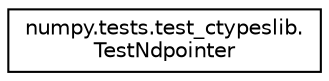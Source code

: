 digraph "Graphical Class Hierarchy"
{
 // LATEX_PDF_SIZE
  edge [fontname="Helvetica",fontsize="10",labelfontname="Helvetica",labelfontsize="10"];
  node [fontname="Helvetica",fontsize="10",shape=record];
  rankdir="LR";
  Node0 [label="numpy.tests.test_ctypeslib.\lTestNdpointer",height=0.2,width=0.4,color="black", fillcolor="white", style="filled",URL="$classnumpy_1_1tests_1_1test__ctypeslib_1_1TestNdpointer.html",tooltip=" "];
}
